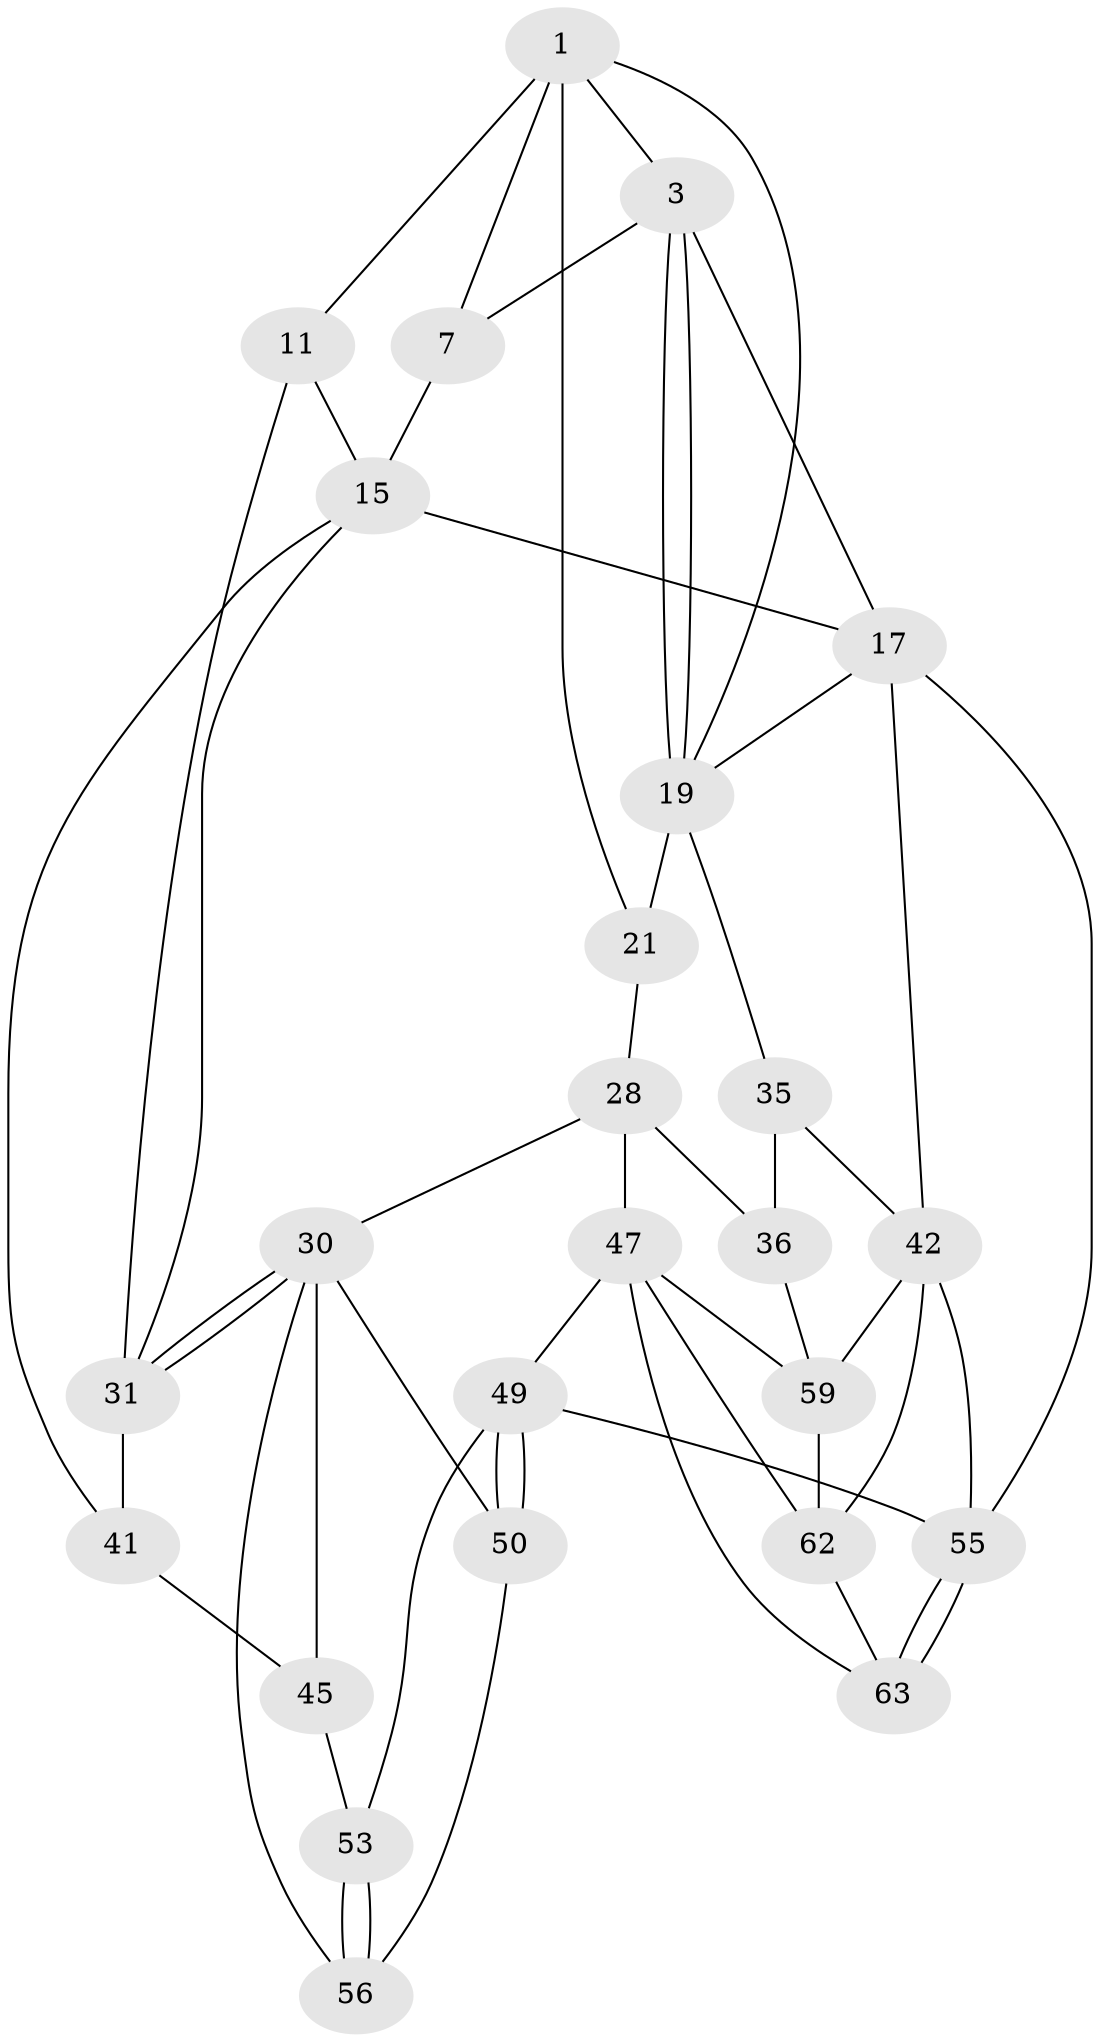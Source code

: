 // original degree distribution, {3: 0.0625, 4: 0.1875, 5: 0.53125, 6: 0.21875}
// Generated by graph-tools (version 1.1) at 2025/21/03/04/25 18:21:40]
// undirected, 25 vertices, 53 edges
graph export_dot {
graph [start="1"]
  node [color=gray90,style=filled];
  1 [pos="+0.4825059151496675+0.06181005037757379",super="+2+6"];
  3 [pos="+0.9972442580473674+0",super="+4"];
  7 [pos="+0.1961344700029637+0.015541452626189133",super="+8"];
  11 [pos="+0.2042385362769333+0.08908342473258281",super="+12+14"];
  15 [pos="+0.16641401078599666+0.37048630529080184",super="+26+16"];
  17 [pos="+1+0",super="+18+23"];
  19 [pos="+0.8000957358802339+0.22062111383888325",super="+20+24"];
  21 [pos="+0.5442686560942881+0.44430019975821905",super="+22"];
  28 [pos="+0.4950998280727067+0.4972413637787077",super="+37+29"];
  30 [pos="+0.306799621471676+0.5706793153111038",super="+40"];
  31 [pos="+0.2639247679189447+0.44746703238690655",super="+32"];
  35 [pos="+0.7252362081728009+0.5643664165672688"];
  36 [pos="+0.5713414377224556+0.7023212221449874"];
  41 [pos="+0+0.5105652615798362"];
  42 [pos="+1+0.714873640919988",super="+43+58"];
  45 [pos="+0.08843813893220612+0.6838966067211925",super="+46"];
  47 [pos="+0.4243524360274403+0.7577586460373242",super="+52+48"];
  49 [pos="+0.24806289582369634+0.8659113973982987",super="+54"];
  50 [pos="+0.23002667957216447+0.8484539295368416"];
  53 [pos="+0+0.7936402915213447"];
  55 [pos="+0+1"];
  56 [pos="+0+0.7980702878122236",super="+57"];
  59 [pos="+0.7429907208850465+0.8459186931347221",super="+60"];
  62 [pos="+0.40678198809902616+1",super="+64"];
  63 [pos="+0.4041964950816725+1"];
  1 -- 3;
  1 -- 19;
  1 -- 11;
  1 -- 21;
  1 -- 7;
  3 -- 19;
  3 -- 19;
  3 -- 17;
  3 -- 7;
  7 -- 15;
  11 -- 31;
  11 -- 15;
  15 -- 17 [weight=2];
  15 -- 41;
  15 -- 31;
  17 -- 55;
  17 -- 42 [weight=2];
  17 -- 19;
  19 -- 21 [weight=2];
  19 -- 35;
  21 -- 28;
  28 -- 36;
  28 -- 30;
  28 -- 47 [weight=2];
  30 -- 31 [weight=2];
  30 -- 31;
  30 -- 50;
  30 -- 56;
  30 -- 45;
  31 -- 41;
  35 -- 36;
  35 -- 42;
  36 -- 59;
  41 -- 45;
  42 -- 59;
  42 -- 62;
  42 -- 55;
  45 -- 53;
  47 -- 59;
  47 -- 62;
  47 -- 49;
  47 -- 63;
  49 -- 50;
  49 -- 50;
  49 -- 53;
  49 -- 55;
  50 -- 56;
  53 -- 56;
  53 -- 56;
  55 -- 63;
  55 -- 63;
  59 -- 62;
  62 -- 63;
}
